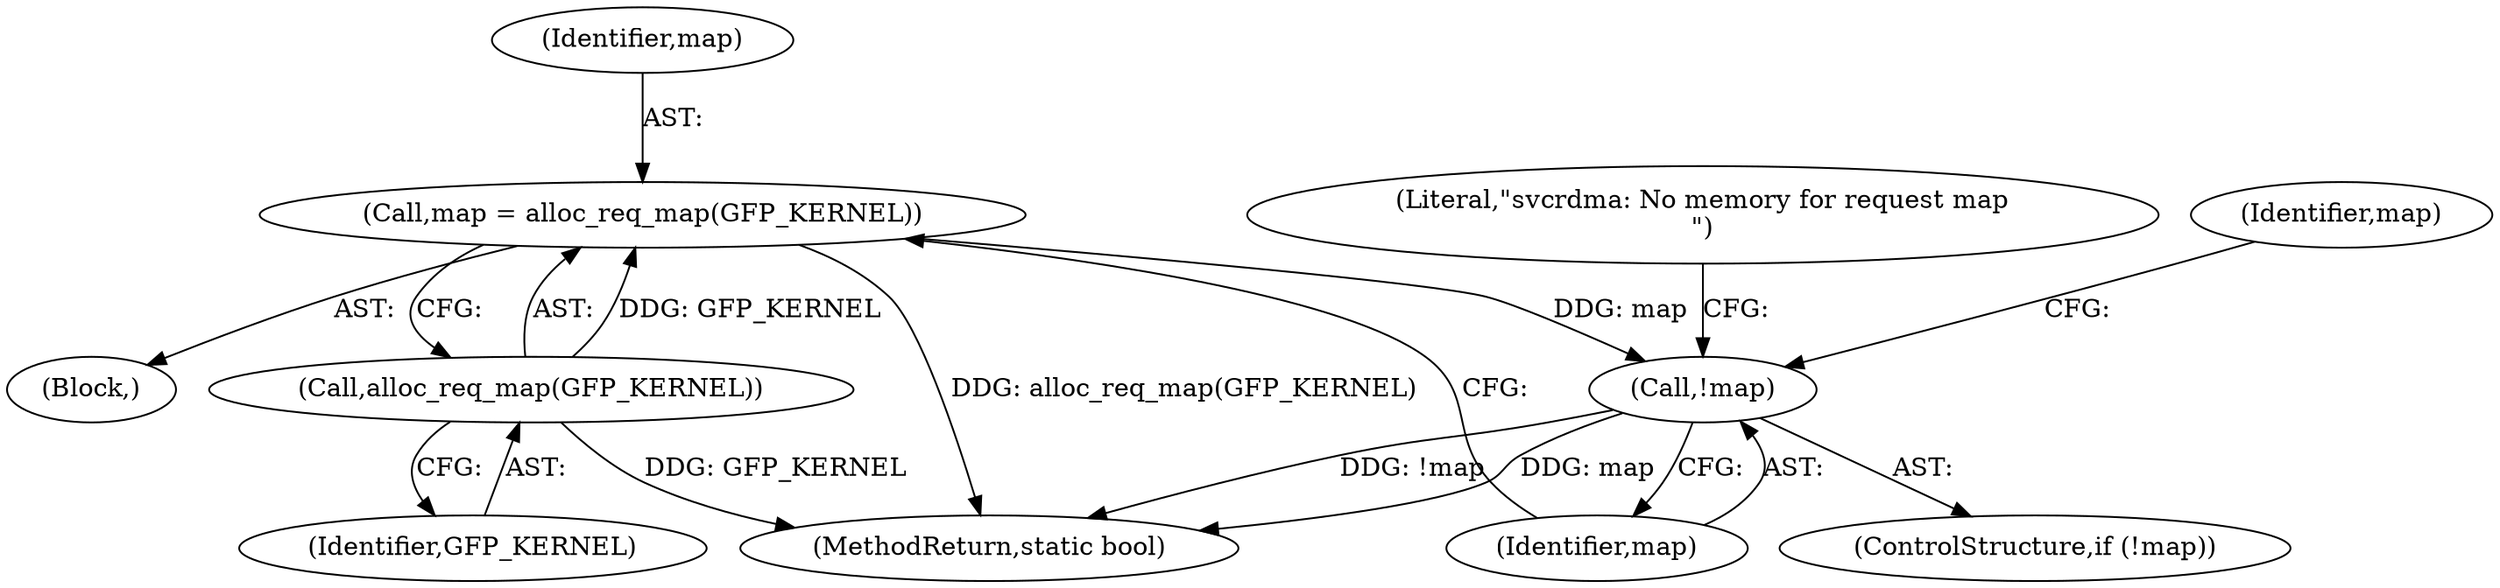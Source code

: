 digraph "1_linux_c70422f760c120480fee4de6c38804c72aa26bc1_47@pointer" {
"1000115" [label="(Call,map = alloc_req_map(GFP_KERNEL))"];
"1000117" [label="(Call,alloc_req_map(GFP_KERNEL))"];
"1000120" [label="(Call,!map)"];
"1000113" [label="(Block,)"];
"1000121" [label="(Identifier,map)"];
"1000117" [label="(Call,alloc_req_map(GFP_KERNEL))"];
"1000115" [label="(Call,map = alloc_req_map(GFP_KERNEL))"];
"1000120" [label="(Call,!map)"];
"1000124" [label="(Literal,\"svcrdma: No memory for request map\n\")"];
"1000116" [label="(Identifier,map)"];
"1000118" [label="(Identifier,GFP_KERNEL)"];
"1000130" [label="(Identifier,map)"];
"1000119" [label="(ControlStructure,if (!map))"];
"1000138" [label="(MethodReturn,static bool)"];
"1000115" -> "1000113"  [label="AST: "];
"1000115" -> "1000117"  [label="CFG: "];
"1000116" -> "1000115"  [label="AST: "];
"1000117" -> "1000115"  [label="AST: "];
"1000121" -> "1000115"  [label="CFG: "];
"1000115" -> "1000138"  [label="DDG: alloc_req_map(GFP_KERNEL)"];
"1000117" -> "1000115"  [label="DDG: GFP_KERNEL"];
"1000115" -> "1000120"  [label="DDG: map"];
"1000117" -> "1000118"  [label="CFG: "];
"1000118" -> "1000117"  [label="AST: "];
"1000117" -> "1000138"  [label="DDG: GFP_KERNEL"];
"1000120" -> "1000119"  [label="AST: "];
"1000120" -> "1000121"  [label="CFG: "];
"1000121" -> "1000120"  [label="AST: "];
"1000124" -> "1000120"  [label="CFG: "];
"1000130" -> "1000120"  [label="CFG: "];
"1000120" -> "1000138"  [label="DDG: !map"];
"1000120" -> "1000138"  [label="DDG: map"];
}
